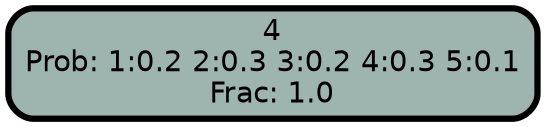 graph Tree {
node [shape=box, style="filled, rounded",color="black",penwidth="3",fontcolor="black",                 fontname=helvetica] ;
graph [ranksep="0 equally", splines=straight,                 bgcolor=transparent, dpi=200] ;
edge [fontname=helvetica, fontweight=bold,fontcolor=grey14,color=black] ;
0 [label="4
Prob: 1:0.2 2:0.3 3:0.2 4:0.3 5:0.1
Frac: 1.0", fillcolor="#9eb4af"] ;
{rank = same;}}